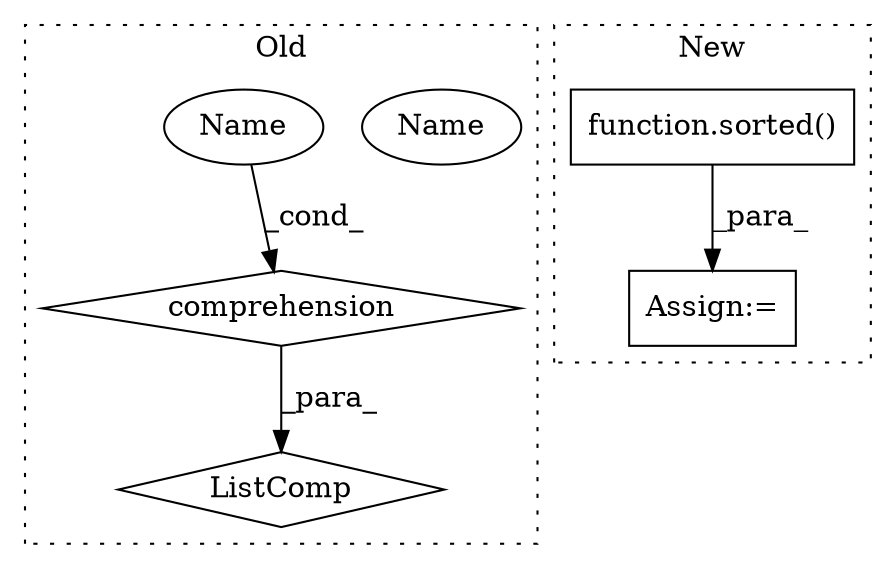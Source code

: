 digraph G {
subgraph cluster0 {
1 [label="ListComp" a="106" s="542" l="50" shape="diamond"];
3 [label="comprehension" a="45" s="545" l="3" shape="diamond"];
5 [label="Name" a="87" s="543" l="1" shape="ellipse"];
6 [label="Name" a="87" s="543" l="1" shape="ellipse"];
label = "Old";
style="dotted";
}
subgraph cluster1 {
2 [label="function.sorted()" a="75" s="673,706" l="7,1" shape="box"];
4 [label="Assign:=" a="68" s="670" l="3" shape="box"];
label = "New";
style="dotted";
}
2 -> 4 [label="_para_"];
3 -> 1 [label="_para_"];
6 -> 3 [label="_cond_"];
}